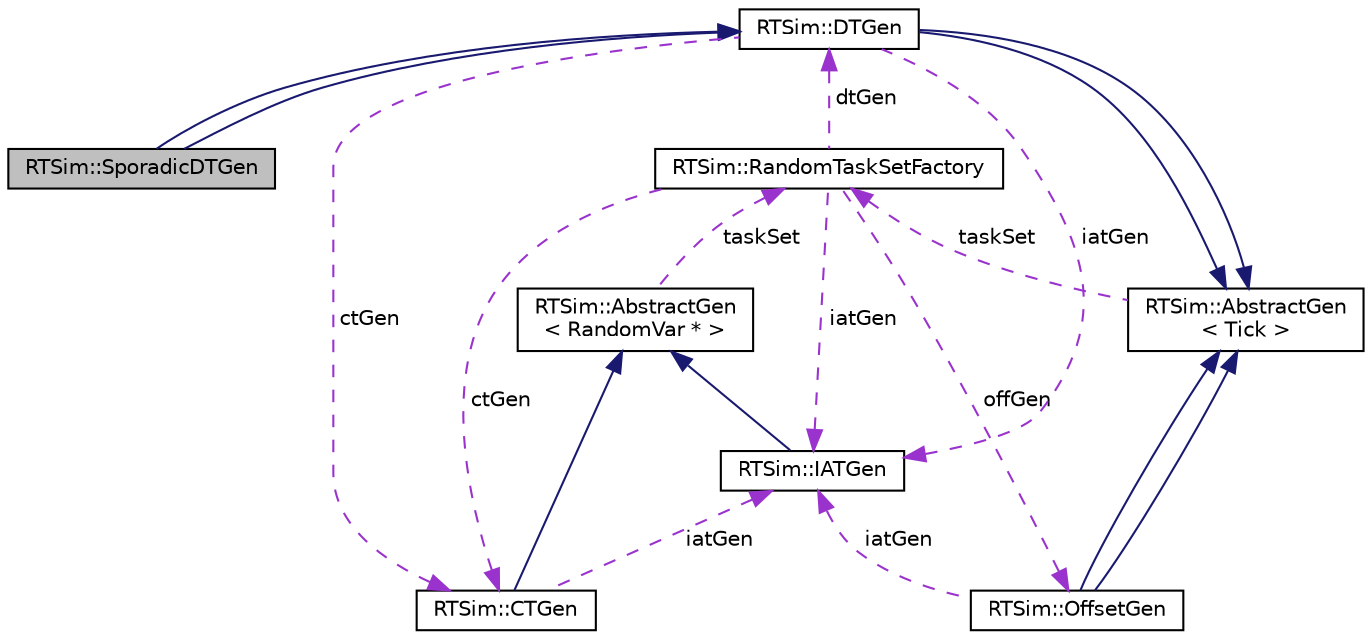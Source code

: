 digraph "RTSim::SporadicDTGen"
{
  edge [fontname="Helvetica",fontsize="10",labelfontname="Helvetica",labelfontsize="10"];
  node [fontname="Helvetica",fontsize="10",shape=record];
  Node1 [label="RTSim::SporadicDTGen",height=0.2,width=0.4,color="black", fillcolor="grey75", style="filled", fontcolor="black"];
  Node2 -> Node1 [dir="back",color="midnightblue",fontsize="10",style="solid"];
  Node2 [label="RTSim::DTGen",height=0.2,width=0.4,color="black", fillcolor="white", style="filled",URL="$d9/df6/classRTSim_1_1DTGen.html"];
  Node3 -> Node2 [dir="back",color="midnightblue",fontsize="10",style="solid"];
  Node3 [label="RTSim::AbstractGen\l\< Tick \>",height=0.2,width=0.4,color="black", fillcolor="white", style="filled",URL="$df/da6/classRTSim_1_1AbstractGen.html"];
  Node4 -> Node3 [dir="back",color="darkorchid3",fontsize="10",style="dashed",label=" taskSet" ];
  Node4 [label="RTSim::RandomTaskSetFactory",height=0.2,width=0.4,color="black", fillcolor="white", style="filled",URL="$dc/d61/classRTSim_1_1RandomTaskSetFactory.html"];
  Node5 -> Node4 [dir="back",color="darkorchid3",fontsize="10",style="dashed",label=" offGen" ];
  Node5 [label="RTSim::OffsetGen",height=0.2,width=0.4,color="black", fillcolor="white", style="filled",URL="$d5/d62/classRTSim_1_1OffsetGen.html"];
  Node3 -> Node5 [dir="back",color="midnightblue",fontsize="10",style="solid"];
  Node3 -> Node5 [dir="back",color="midnightblue",fontsize="10",style="solid"];
  Node6 -> Node5 [dir="back",color="darkorchid3",fontsize="10",style="dashed",label=" iatGen" ];
  Node6 [label="RTSim::IATGen",height=0.2,width=0.4,color="black", fillcolor="white", style="filled",URL="$d1/db1/classRTSim_1_1IATGen.html"];
  Node7 -> Node6 [dir="back",color="midnightblue",fontsize="10",style="solid"];
  Node7 [label="RTSim::AbstractGen\l\< RandomVar * \>",height=0.2,width=0.4,color="black", fillcolor="white", style="filled",URL="$df/da6/classRTSim_1_1AbstractGen.html"];
  Node4 -> Node7 [dir="back",color="darkorchid3",fontsize="10",style="dashed",label=" taskSet" ];
  Node2 -> Node4 [dir="back",color="darkorchid3",fontsize="10",style="dashed",label=" dtGen" ];
  Node8 -> Node4 [dir="back",color="darkorchid3",fontsize="10",style="dashed",label=" ctGen" ];
  Node8 [label="RTSim::CTGen",height=0.2,width=0.4,color="black", fillcolor="white", style="filled",URL="$d6/d22/classRTSim_1_1CTGen.html"];
  Node7 -> Node8 [dir="back",color="midnightblue",fontsize="10",style="solid"];
  Node6 -> Node8 [dir="back",color="darkorchid3",fontsize="10",style="dashed",label=" iatGen" ];
  Node6 -> Node4 [dir="back",color="darkorchid3",fontsize="10",style="dashed",label=" iatGen" ];
  Node3 -> Node2 [dir="back",color="midnightblue",fontsize="10",style="solid"];
  Node8 -> Node2 [dir="back",color="darkorchid3",fontsize="10",style="dashed",label=" ctGen" ];
  Node6 -> Node2 [dir="back",color="darkorchid3",fontsize="10",style="dashed",label=" iatGen" ];
  Node2 -> Node1 [dir="back",color="midnightblue",fontsize="10",style="solid"];
}
